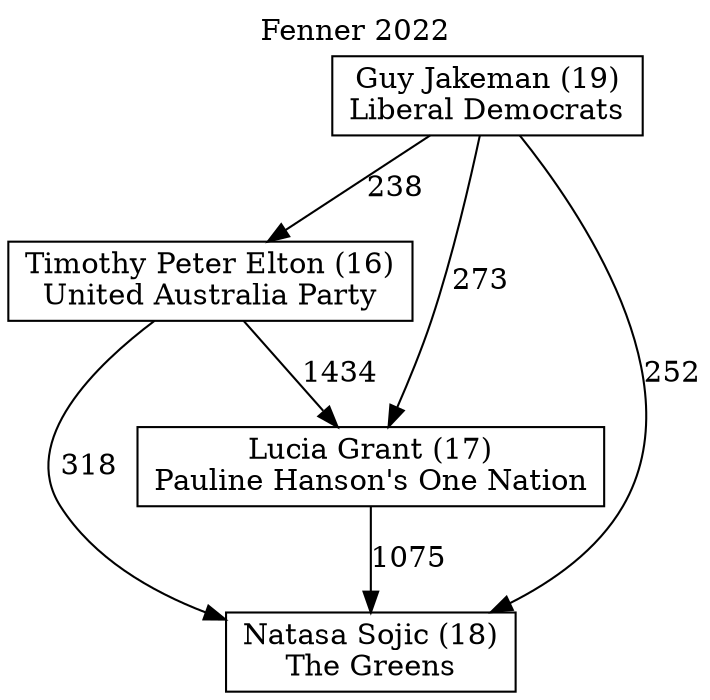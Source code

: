// House preference flow
digraph "Natasa Sojic (18)_Fenner_2022" {
	graph [label="Fenner 2022" labelloc=t mclimit=10]
	node [shape=box]
	"Guy Jakeman (19)" [label="Guy Jakeman (19)
Liberal Democrats"]
	"Timothy Peter Elton (16)" [label="Timothy Peter Elton (16)
United Australia Party"]
	"Lucia Grant (17)" [label="Lucia Grant (17)
Pauline Hanson's One Nation"]
	"Natasa Sojic (18)" [label="Natasa Sojic (18)
The Greens"]
	"Timothy Peter Elton (16)" -> "Natasa Sojic (18)" [label=318]
	"Guy Jakeman (19)" -> "Lucia Grant (17)" [label=273]
	"Lucia Grant (17)" -> "Natasa Sojic (18)" [label=1075]
	"Guy Jakeman (19)" -> "Timothy Peter Elton (16)" [label=238]
	"Guy Jakeman (19)" -> "Natasa Sojic (18)" [label=252]
	"Timothy Peter Elton (16)" -> "Lucia Grant (17)" [label=1434]
}
